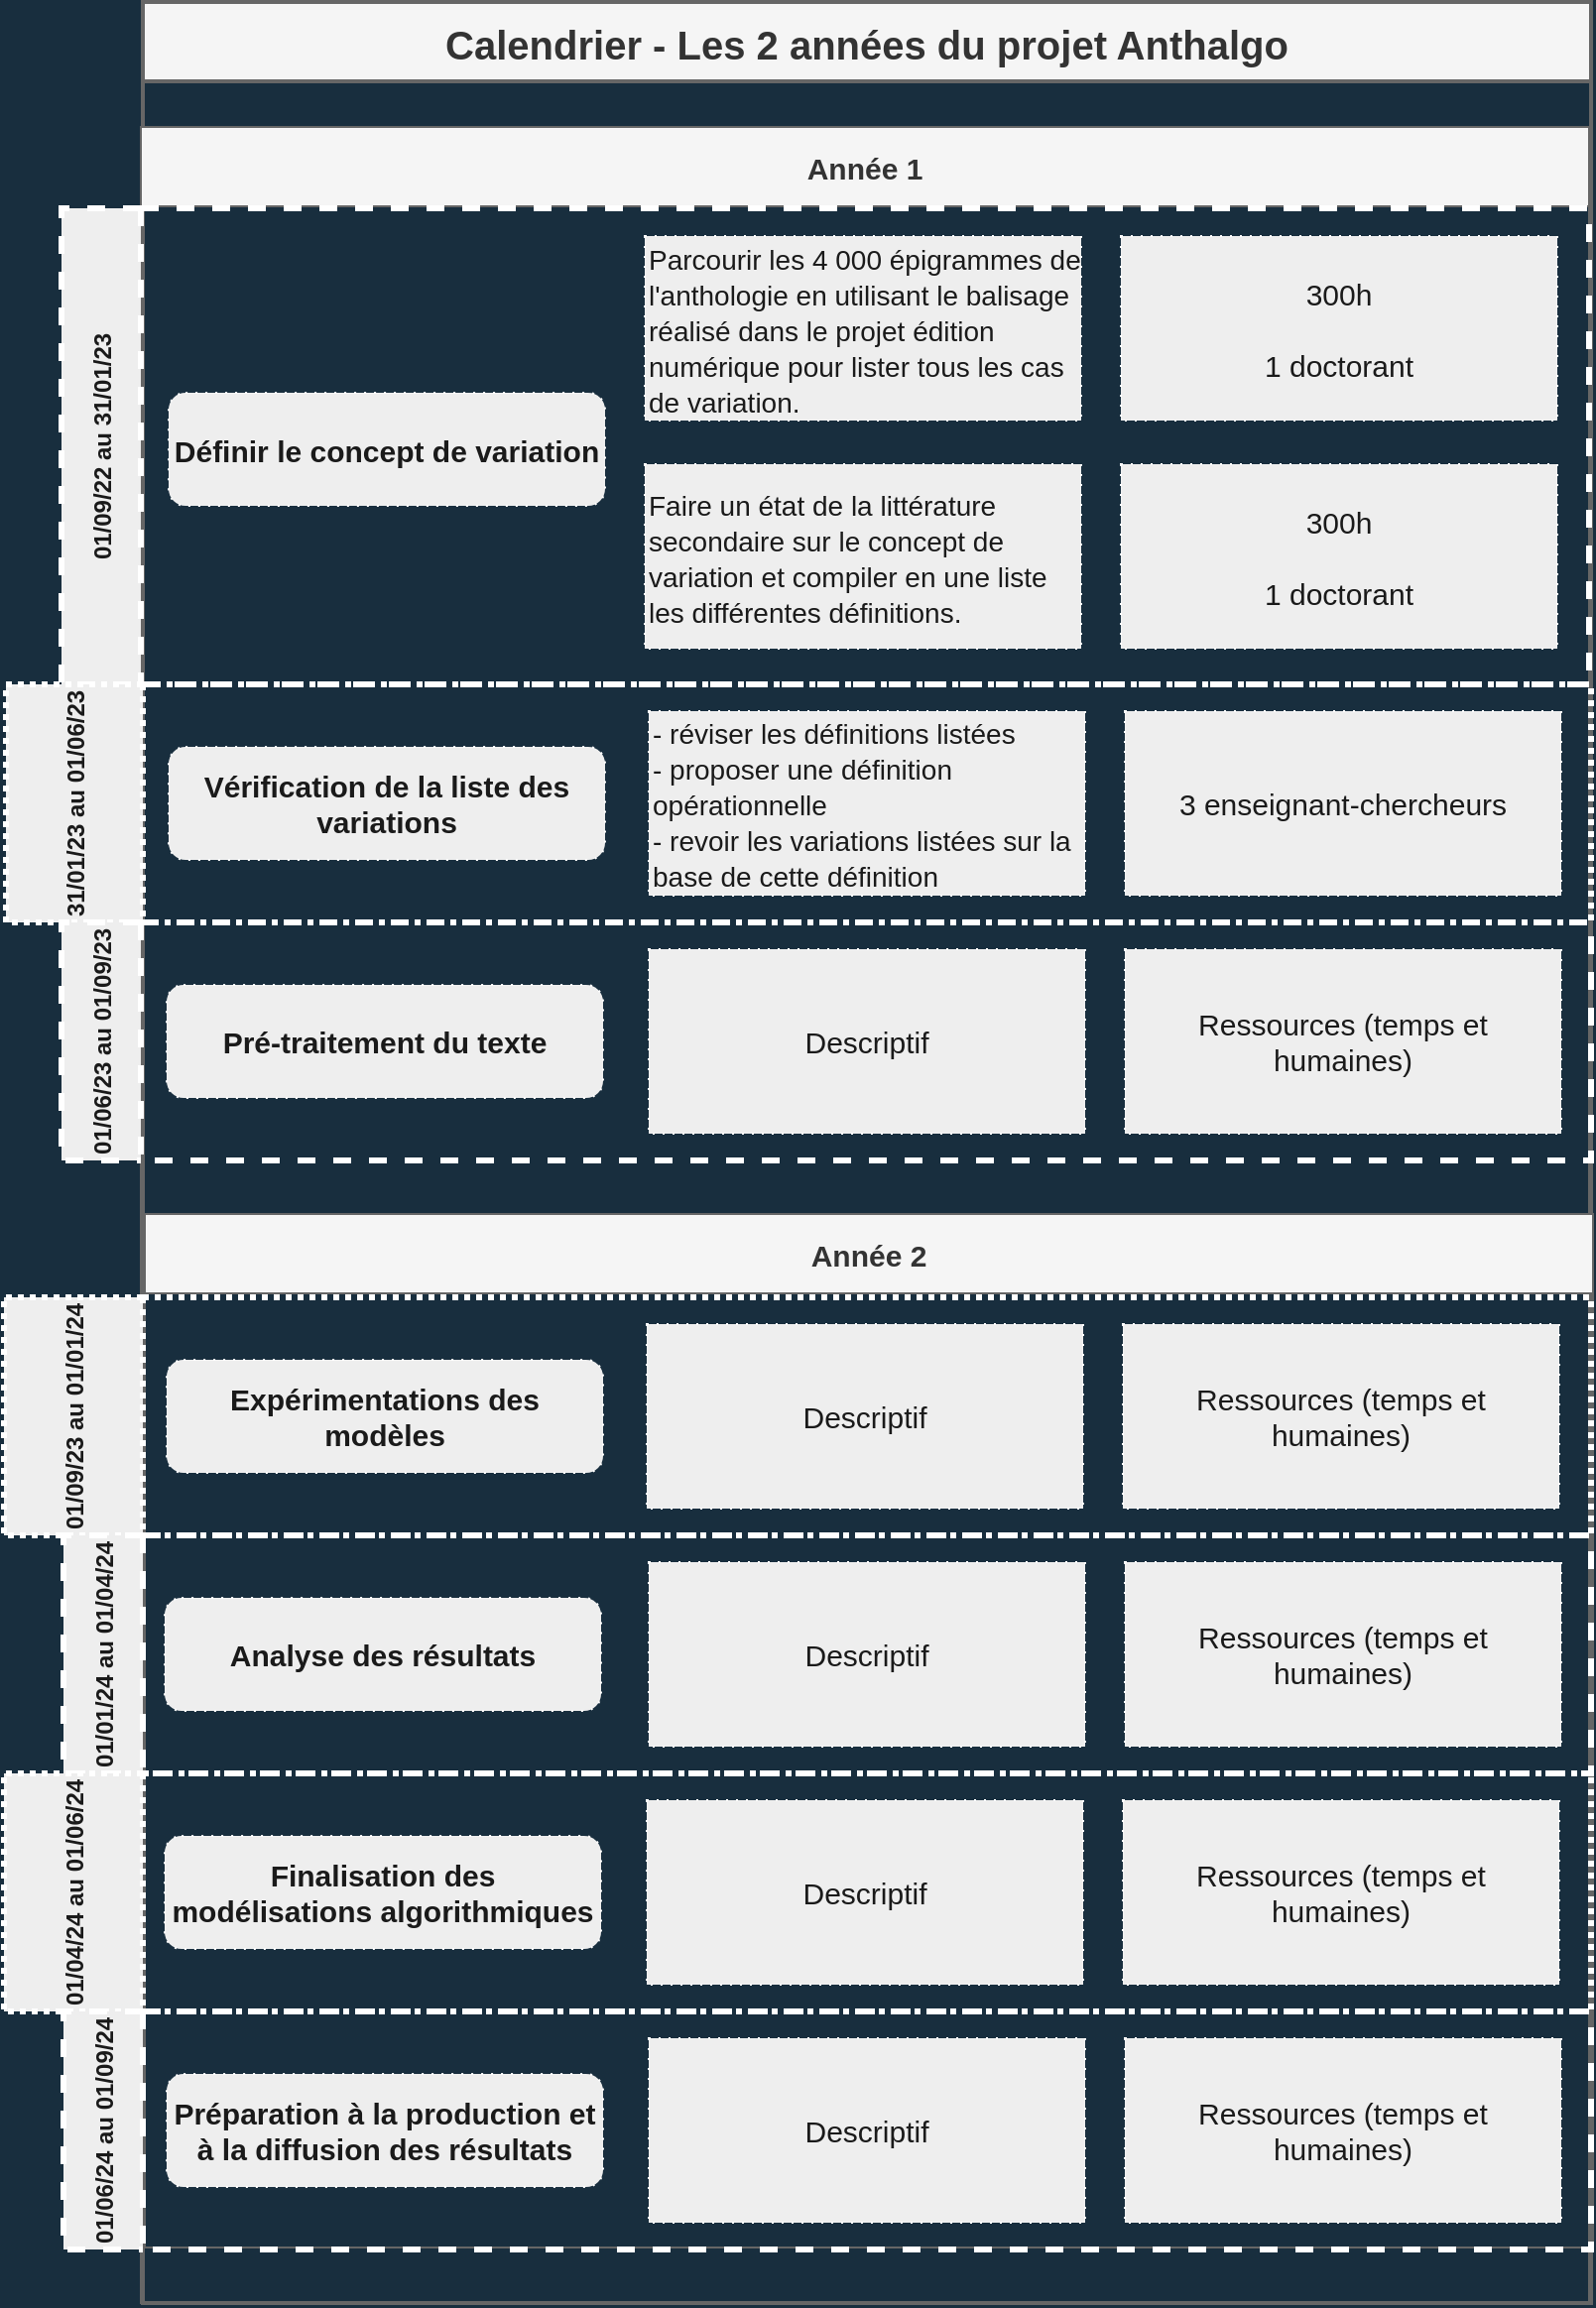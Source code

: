 <mxfile version="16.2.7" type="github">
  <diagram id="nSknkcODzsTG4G_3UIwG" name="Page-1">
    <mxGraphModel dx="1350" dy="793" grid="1" gridSize="10" guides="1" tooltips="1" connect="1" arrows="1" fold="1" page="1" pageScale="1" pageWidth="827" pageHeight="1169" background="#182E3E" math="0" shadow="0">
      <root>
        <mxCell id="0" />
        <mxCell id="1" parent="0" />
        <mxCell id="KtcMa4PKy6_l-OY6IkqE-1" value="Calendrier - Les 2 années du projet Anthalgo" style="swimlane;startSize=40;fillColor=#f5f5f5;strokeColor=#666666;fontSize=20;strokeWidth=2;fontColor=#333333;" vertex="1" parent="1">
          <mxGeometry x="80" y="1" width="730" height="1160" as="geometry" />
        </mxCell>
        <mxCell id="KtcMa4PKy6_l-OY6IkqE-2" value="Année 1" style="swimlane;startSize=40;fillColor=#f5f5f5;strokeColor=#666666;fontSize=15;fontColor=#333333;" vertex="1" parent="KtcMa4PKy6_l-OY6IkqE-1">
          <mxGeometry x="-1" y="63" width="730" height="1097" as="geometry" />
        </mxCell>
        <mxCell id="KtcMa4PKy6_l-OY6IkqE-3" value="01/09/22 au 31/01/23" style="swimlane;horizontal=0;dashed=1;startSize=40;fontSize=12;strokeWidth=3;strokeColor=#FFFFFF;fontColor=#1A1A1A;fillColor=#EEEEEE;" vertex="1" parent="KtcMa4PKy6_l-OY6IkqE-2">
          <mxGeometry x="-40" y="41" width="770" height="240" as="geometry" />
        </mxCell>
        <mxCell id="KtcMa4PKy6_l-OY6IkqE-4" value="" style="edgeStyle=orthogonalEdgeStyle;rounded=0;orthogonalLoop=1;jettySize=auto;html=1;fontFamily=Garamond;fontSize=17;fontColor=#FFFFFF;endSize=6;strokeColor=#FFFFFF;strokeWidth=3;startArrow=none;labelBackgroundColor=#182E3E;" edge="1" parent="KtcMa4PKy6_l-OY6IkqE-3">
          <mxGeometry relative="1" as="geometry">
            <mxPoint x="380" y="139" as="sourcePoint" />
            <mxPoint x="380" y="139" as="targetPoint" />
          </mxGeometry>
        </mxCell>
        <mxCell id="KtcMa4PKy6_l-OY6IkqE-5" value="&lt;p&gt;&lt;b&gt;Définir le concept de variation&lt;/b&gt;&lt;/p&gt;" style="rounded=1;whiteSpace=wrap;html=1;dashed=1;fontSize=15;fillColor=#EEEEEE;strokeColor=#FFFFFF;dashPattern=1 4;align=center;sketch=0;fontColor=#1A1A1A;" vertex="1" parent="KtcMa4PKy6_l-OY6IkqE-3">
          <mxGeometry x="54" y="93" width="220" height="57" as="geometry" />
        </mxCell>
        <mxCell id="KtcMa4PKy6_l-OY6IkqE-6" value="&lt;div align=&quot;left&quot;&gt;&lt;font style=&quot;font-size: 14px&quot;&gt;Parcourir les 4 000 épigrammes de l&#39;anthologie en utilisant le balisage réalisé dans le projet édition numérique pour lister tous les cas de variation.&lt;/font&gt;&lt;/div&gt;" style="rounded=0;whiteSpace=wrap;html=1;dashed=1;fontSize=15;fillColor=#EEEEEE;strokeColor=#FFFFFF;dashPattern=1 4;align=left;sketch=0;fontColor=#1A1A1A;" vertex="1" parent="KtcMa4PKy6_l-OY6IkqE-3">
          <mxGeometry x="294" y="14" width="220" height="93" as="geometry" />
        </mxCell>
        <mxCell id="KtcMa4PKy6_l-OY6IkqE-7" value="&lt;div&gt;300h&lt;/div&gt;&lt;div&gt;&lt;br&gt;&lt;/div&gt;&lt;div&gt;1 doctorant&lt;br&gt;&lt;/div&gt;" style="rounded=0;whiteSpace=wrap;html=1;dashed=1;fontSize=15;fillColor=#EEEEEE;strokeColor=#FFFFFF;dashPattern=1 4;align=center;sketch=0;fontColor=#1A1A1A;" vertex="1" parent="KtcMa4PKy6_l-OY6IkqE-3">
          <mxGeometry x="534" y="14" width="220" height="93" as="geometry" />
        </mxCell>
        <mxCell id="KtcMa4PKy6_l-OY6IkqE-8" value="&lt;div align=&quot;left&quot;&gt;&lt;font style=&quot;font-size: 14px&quot;&gt;Faire un état de la littérature secondaire sur le concept de variation et compiler en une liste les différentes définitions.&lt;/font&gt;&lt;/div&gt;" style="rounded=0;whiteSpace=wrap;html=1;dashed=1;fontSize=15;fillColor=#EEEEEE;strokeColor=#FFFFFF;dashPattern=1 4;align=left;sketch=0;fontColor=#1A1A1A;" vertex="1" parent="KtcMa4PKy6_l-OY6IkqE-3">
          <mxGeometry x="294" y="129" width="220" height="93" as="geometry" />
        </mxCell>
        <mxCell id="KtcMa4PKy6_l-OY6IkqE-9" value="&lt;div&gt;300h&lt;/div&gt;&lt;div&gt;&lt;br&gt;&lt;/div&gt;&lt;div&gt;1 doctorant&lt;br&gt;&lt;/div&gt;" style="rounded=0;whiteSpace=wrap;html=1;dashed=1;fontSize=15;fillColor=#EEEEEE;strokeColor=#FFFFFF;dashPattern=1 4;align=center;sketch=0;fontColor=#1A1A1A;" vertex="1" parent="KtcMa4PKy6_l-OY6IkqE-3">
          <mxGeometry x="534" y="129" width="220" height="93" as="geometry" />
        </mxCell>
        <mxCell id="KtcMa4PKy6_l-OY6IkqE-10" value="Année 2" style="swimlane;startSize=40;fillColor=#f5f5f5;strokeColor=#666666;fontSize=15;rounded=0;sketch=0;fontColor=#333333;" vertex="1" parent="KtcMa4PKy6_l-OY6IkqE-2">
          <mxGeometry x="2" y="548" width="730" height="521" as="geometry">
            <mxRectangle y="519" width="90" height="40" as="alternateBounds" />
          </mxGeometry>
        </mxCell>
        <mxCell id="KtcMa4PKy6_l-OY6IkqE-11" value="31/01/23 au 01/06/23" style="swimlane;horizontal=0;startSize=69;fontSize=12;strokeWidth=3;strokeColor=#FFFFFF;fontColor=#1A1A1A;dashed=1;dashPattern=1 1;fillColor=#EEEEEE;" vertex="1" parent="1">
          <mxGeometry x="11" y="345" width="799" height="120" as="geometry" />
        </mxCell>
        <mxCell id="KtcMa4PKy6_l-OY6IkqE-12" value="" style="edgeStyle=orthogonalEdgeStyle;rounded=0;orthogonalLoop=1;jettySize=auto;html=1;fontFamily=Garamond;fontSize=17;fontColor=#FFFFFF;endSize=6;strokeColor=#FFFFFF;strokeWidth=3;startArrow=none;labelBackgroundColor=#182E3E;" edge="1" parent="KtcMa4PKy6_l-OY6IkqE-11">
          <mxGeometry relative="1" as="geometry">
            <mxPoint x="380" y="139" as="sourcePoint" />
            <mxPoint x="380" y="139" as="targetPoint" />
          </mxGeometry>
        </mxCell>
        <mxCell id="KtcMa4PKy6_l-OY6IkqE-13" value="&lt;div align=&quot;left&quot;&gt;&lt;font style=&quot;font-size: 14px&quot;&gt;- réviser les définitions listées&lt;/font&gt;&lt;br&gt;&lt;font style=&quot;font-size: 14px&quot;&gt;- proposer une définition opérationnelle &lt;/font&gt;&lt;br&gt;&lt;font style=&quot;font-size: 14px&quot;&gt;- revoir les variations listées sur la base de cette définition&lt;/font&gt;&lt;/div&gt;" style="rounded=0;whiteSpace=wrap;html=1;dashed=1;fontSize=15;fillColor=#EEEEEE;strokeColor=#FFFFFF;dashPattern=1 4;align=left;sketch=0;fontColor=#1A1A1A;" vertex="1" parent="KtcMa4PKy6_l-OY6IkqE-11">
          <mxGeometry x="324" y="13.5" width="220" height="93" as="geometry" />
        </mxCell>
        <mxCell id="KtcMa4PKy6_l-OY6IkqE-14" value="3 enseignant-chercheurs" style="rounded=0;whiteSpace=wrap;html=1;dashed=1;fontSize=15;fillColor=#EEEEEE;strokeColor=#FFFFFF;dashPattern=1 4;align=center;sketch=0;fontColor=#1A1A1A;" vertex="1" parent="KtcMa4PKy6_l-OY6IkqE-11">
          <mxGeometry x="564" y="13.5" width="220" height="93" as="geometry" />
        </mxCell>
        <mxCell id="KtcMa4PKy6_l-OY6IkqE-15" value="&lt;b&gt;Vérification de la liste des variations&lt;/b&gt;" style="rounded=1;whiteSpace=wrap;html=1;dashed=1;fontSize=15;fillColor=#EEEEEE;strokeColor=#FFFFFF;dashPattern=1 4;align=center;sketch=0;fontColor=#1A1A1A;" vertex="1" parent="KtcMa4PKy6_l-OY6IkqE-11">
          <mxGeometry x="82" y="31.5" width="220" height="57" as="geometry" />
        </mxCell>
        <mxCell id="KtcMa4PKy6_l-OY6IkqE-16" value="01/06/23 au 01/09/23" style="swimlane;horizontal=0;dashed=1;startSize=40;fontSize=12;strokeWidth=3;strokeColor=#FFFFFF;fontColor=#1A1A1A;fillColor=#EEEEEE;" vertex="1" parent="1">
          <mxGeometry x="39" y="465" width="771" height="120" as="geometry" />
        </mxCell>
        <mxCell id="KtcMa4PKy6_l-OY6IkqE-17" value="" style="edgeStyle=orthogonalEdgeStyle;rounded=0;orthogonalLoop=1;jettySize=auto;html=1;fontFamily=Garamond;fontSize=17;fontColor=#FFFFFF;endSize=6;strokeColor=#FFFFFF;strokeWidth=3;startArrow=none;labelBackgroundColor=#182E3E;" edge="1" parent="KtcMa4PKy6_l-OY6IkqE-16">
          <mxGeometry relative="1" as="geometry">
            <mxPoint x="380" y="193" as="sourcePoint" />
            <mxPoint x="380" y="193" as="targetPoint" />
          </mxGeometry>
        </mxCell>
        <mxCell id="KtcMa4PKy6_l-OY6IkqE-18" value="Descriptif" style="rounded=0;whiteSpace=wrap;html=1;dashed=1;fontSize=15;fillColor=#EEEEEE;strokeColor=#FFFFFF;dashPattern=1 4;align=center;sketch=0;fontColor=#1A1A1A;" vertex="1" parent="KtcMa4PKy6_l-OY6IkqE-16">
          <mxGeometry x="296" y="13.5" width="220" height="93" as="geometry" />
        </mxCell>
        <mxCell id="KtcMa4PKy6_l-OY6IkqE-19" value="Ressources (temps et humaines)" style="rounded=0;whiteSpace=wrap;html=1;dashed=1;fontSize=15;fillColor=#EEEEEE;strokeColor=#FFFFFF;dashPattern=1 4;align=center;sketch=0;fontColor=#1A1A1A;" vertex="1" parent="KtcMa4PKy6_l-OY6IkqE-16">
          <mxGeometry x="536" y="13.5" width="220" height="93" as="geometry" />
        </mxCell>
        <mxCell id="KtcMa4PKy6_l-OY6IkqE-20" value="&lt;b&gt;Pré-traitement du texte&lt;/b&gt;" style="rounded=1;whiteSpace=wrap;html=1;dashed=1;fontSize=15;fillColor=#EEEEEE;strokeColor=#FFFFFF;dashPattern=1 4;align=center;sketch=0;fontColor=#1A1A1A;" vertex="1" parent="KtcMa4PKy6_l-OY6IkqE-16">
          <mxGeometry x="53" y="31.5" width="220" height="57" as="geometry" />
        </mxCell>
        <mxCell id="KtcMa4PKy6_l-OY6IkqE-21" value="01/09/23 au 01/01/24" style="swimlane;horizontal=0;dashed=1;startSize=70;fontSize=12;strokeWidth=3;strokeColor=#FFFFFF;fontColor=#1A1A1A;dashPattern=1 1;fillColor=#EEEEEE;" vertex="1" parent="1">
          <mxGeometry x="10" y="654" width="800" height="120" as="geometry">
            <mxRectangle x="10" y="600" width="30" height="140" as="alternateBounds" />
          </mxGeometry>
        </mxCell>
        <mxCell id="KtcMa4PKy6_l-OY6IkqE-22" value="" style="edgeStyle=orthogonalEdgeStyle;rounded=0;orthogonalLoop=1;jettySize=auto;html=1;fontFamily=Garamond;fontSize=17;fontColor=#FFFFFF;endSize=6;strokeColor=#FFFFFF;strokeWidth=3;startArrow=none;labelBackgroundColor=#182E3E;" edge="1" parent="KtcMa4PKy6_l-OY6IkqE-21">
          <mxGeometry relative="1" as="geometry">
            <mxPoint x="380" y="139" as="sourcePoint" />
            <mxPoint x="380" y="139" as="targetPoint" />
          </mxGeometry>
        </mxCell>
        <mxCell id="KtcMa4PKy6_l-OY6IkqE-23" value="Descriptif" style="rounded=0;whiteSpace=wrap;html=1;dashed=1;fontSize=15;fillColor=#EEEEEE;strokeColor=#FFFFFF;dashPattern=1 4;align=center;sketch=0;fontColor=#1A1A1A;" vertex="1" parent="KtcMa4PKy6_l-OY6IkqE-21">
          <mxGeometry x="324" y="13.5" width="220" height="93" as="geometry" />
        </mxCell>
        <mxCell id="KtcMa4PKy6_l-OY6IkqE-24" value="Ressources (temps et humaines)" style="rounded=0;whiteSpace=wrap;html=1;dashed=1;fontSize=15;fillColor=#EEEEEE;strokeColor=#FFFFFF;dashPattern=1 4;align=center;sketch=0;fontColor=#1A1A1A;" vertex="1" parent="KtcMa4PKy6_l-OY6IkqE-21">
          <mxGeometry x="564" y="13.5" width="220" height="93" as="geometry" />
        </mxCell>
        <mxCell id="KtcMa4PKy6_l-OY6IkqE-25" value="&lt;b&gt;Expérimentations des modèles&lt;/b&gt;" style="rounded=1;whiteSpace=wrap;html=1;dashed=1;fontSize=15;fillColor=#EEEEEE;strokeColor=#FFFFFF;dashPattern=1 4;align=center;sketch=0;fontColor=#1A1A1A;" vertex="1" parent="KtcMa4PKy6_l-OY6IkqE-21">
          <mxGeometry x="82" y="31.5" width="220" height="57" as="geometry" />
        </mxCell>
        <mxCell id="KtcMa4PKy6_l-OY6IkqE-26" value="01/01/24 au 01/04/24" style="swimlane;horizontal=0;dashed=1;startSize=40;fontSize=12;strokeWidth=3;strokeColor=#FFFFFF;fontColor=#1A1A1A;fillColor=#EEEEEE;" vertex="1" parent="1">
          <mxGeometry x="40" y="774" width="770" height="120" as="geometry" />
        </mxCell>
        <mxCell id="KtcMa4PKy6_l-OY6IkqE-27" value="" style="edgeStyle=orthogonalEdgeStyle;rounded=0;orthogonalLoop=1;jettySize=auto;html=1;fontFamily=Garamond;fontSize=17;fontColor=#FFFFFF;endSize=6;strokeColor=#FFFFFF;strokeWidth=3;startArrow=none;labelBackgroundColor=#182E3E;" edge="1" parent="KtcMa4PKy6_l-OY6IkqE-26">
          <mxGeometry relative="1" as="geometry">
            <mxPoint x="380" y="139" as="sourcePoint" />
            <mxPoint x="380" y="139" as="targetPoint" />
          </mxGeometry>
        </mxCell>
        <mxCell id="KtcMa4PKy6_l-OY6IkqE-28" value="Descriptif" style="rounded=0;whiteSpace=wrap;html=1;dashed=1;fontSize=15;fillColor=#EEEEEE;strokeColor=#FFFFFF;dashPattern=1 4;align=center;sketch=0;fontColor=#1A1A1A;" vertex="1" parent="KtcMa4PKy6_l-OY6IkqE-26">
          <mxGeometry x="295" y="13.5" width="220" height="93" as="geometry" />
        </mxCell>
        <mxCell id="KtcMa4PKy6_l-OY6IkqE-29" value="Ressources (temps et humaines)" style="rounded=0;whiteSpace=wrap;html=1;dashed=1;fontSize=15;fillColor=#EEEEEE;strokeColor=#FFFFFF;dashPattern=1 4;align=center;sketch=0;fontColor=#1A1A1A;" vertex="1" parent="KtcMa4PKy6_l-OY6IkqE-26">
          <mxGeometry x="535" y="13.5" width="220" height="93" as="geometry" />
        </mxCell>
        <mxCell id="KtcMa4PKy6_l-OY6IkqE-30" value="&lt;b&gt;Analyse des résultats&lt;/b&gt;" style="rounded=1;whiteSpace=wrap;html=1;dashed=1;fontSize=15;fillColor=#EEEEEE;strokeColor=#FFFFFF;dashPattern=1 4;align=center;sketch=0;fontColor=#1A1A1A;" vertex="1" parent="KtcMa4PKy6_l-OY6IkqE-26">
          <mxGeometry x="51" y="31.5" width="220" height="57" as="geometry" />
        </mxCell>
        <mxCell id="KtcMa4PKy6_l-OY6IkqE-31" value="01/04/24 au 01/06/24" style="swimlane;horizontal=0;dashed=1;startSize=70;fontSize=12;strokeWidth=3;strokeColor=#FFFFFF;fontColor=#1A1A1A;dashPattern=1 1;fillColor=#EEEEEE;" vertex="1" parent="1">
          <mxGeometry x="10" y="894" width="800" height="120" as="geometry" />
        </mxCell>
        <mxCell id="KtcMa4PKy6_l-OY6IkqE-32" value="" style="edgeStyle=orthogonalEdgeStyle;rounded=0;orthogonalLoop=1;jettySize=auto;html=1;fontFamily=Garamond;fontSize=17;fontColor=#FFFFFF;endSize=6;strokeColor=#FFFFFF;strokeWidth=3;startArrow=none;labelBackgroundColor=#182E3E;" edge="1" parent="KtcMa4PKy6_l-OY6IkqE-31">
          <mxGeometry relative="1" as="geometry">
            <mxPoint x="380" y="139" as="sourcePoint" />
            <mxPoint x="380" y="139" as="targetPoint" />
          </mxGeometry>
        </mxCell>
        <mxCell id="KtcMa4PKy6_l-OY6IkqE-33" value="Descriptif" style="rounded=0;whiteSpace=wrap;html=1;dashed=1;fontSize=15;fillColor=#EEEEEE;strokeColor=#FFFFFF;dashPattern=1 4;align=center;sketch=0;fontColor=#1A1A1A;" vertex="1" parent="KtcMa4PKy6_l-OY6IkqE-31">
          <mxGeometry x="324" y="13.5" width="220" height="93" as="geometry" />
        </mxCell>
        <mxCell id="KtcMa4PKy6_l-OY6IkqE-34" value="Ressources (temps et humaines)" style="rounded=0;whiteSpace=wrap;html=1;dashed=1;fontSize=15;fillColor=#EEEEEE;strokeColor=#FFFFFF;dashPattern=1 4;align=center;sketch=0;fontColor=#1A1A1A;" vertex="1" parent="KtcMa4PKy6_l-OY6IkqE-31">
          <mxGeometry x="564" y="13.5" width="220" height="93" as="geometry" />
        </mxCell>
        <mxCell id="KtcMa4PKy6_l-OY6IkqE-35" value="&lt;b&gt;Finalisation des modélisations algorithmiques&lt;/b&gt;" style="rounded=1;whiteSpace=wrap;html=1;dashed=1;fontSize=15;fillColor=#EEEEEE;strokeColor=#FFFFFF;dashPattern=1 4;align=center;sketch=0;fontColor=#1A1A1A;" vertex="1" parent="KtcMa4PKy6_l-OY6IkqE-31">
          <mxGeometry x="81" y="31.5" width="220" height="57" as="geometry" />
        </mxCell>
        <mxCell id="KtcMa4PKy6_l-OY6IkqE-36" value="01/06/24 au 01/09/24" style="swimlane;horizontal=0;dashed=1;startSize=40;fontSize=12;strokeWidth=3;strokeColor=#FFFFFF;fontColor=#1A1A1A;fillColor=#EEEEEE;" vertex="1" parent="1">
          <mxGeometry x="40" y="1014" width="770" height="120" as="geometry" />
        </mxCell>
        <mxCell id="KtcMa4PKy6_l-OY6IkqE-37" value="" style="edgeStyle=orthogonalEdgeStyle;rounded=0;orthogonalLoop=1;jettySize=auto;html=1;fontFamily=Garamond;fontSize=17;fontColor=#FFFFFF;endSize=6;strokeColor=#FFFFFF;strokeWidth=3;startArrow=none;labelBackgroundColor=#182E3E;" edge="1" parent="KtcMa4PKy6_l-OY6IkqE-36">
          <mxGeometry relative="1" as="geometry">
            <mxPoint x="380" y="139" as="sourcePoint" />
            <mxPoint x="380" y="139" as="targetPoint" />
          </mxGeometry>
        </mxCell>
        <mxCell id="KtcMa4PKy6_l-OY6IkqE-38" value="Descriptif" style="rounded=0;whiteSpace=wrap;html=1;dashed=1;fontSize=15;fillColor=#EEEEEE;strokeColor=#FFFFFF;dashPattern=1 4;align=center;sketch=0;fontColor=#1A1A1A;" vertex="1" parent="KtcMa4PKy6_l-OY6IkqE-36">
          <mxGeometry x="295" y="13.5" width="220" height="93" as="geometry" />
        </mxCell>
        <mxCell id="KtcMa4PKy6_l-OY6IkqE-39" value="Ressources (temps et humaines)" style="rounded=0;whiteSpace=wrap;html=1;dashed=1;fontSize=15;fillColor=#EEEEEE;strokeColor=#FFFFFF;dashPattern=1 4;align=center;sketch=0;fontColor=#1A1A1A;" vertex="1" parent="KtcMa4PKy6_l-OY6IkqE-36">
          <mxGeometry x="535" y="13.5" width="220" height="93" as="geometry" />
        </mxCell>
        <mxCell id="KtcMa4PKy6_l-OY6IkqE-40" value="&lt;b&gt;Préparation à la production et à la diffusion des résultats&lt;/b&gt;" style="rounded=1;whiteSpace=wrap;html=1;dashed=1;fontSize=15;fillColor=#EEEEEE;strokeColor=#FFFFFF;dashPattern=1 4;align=center;sketch=0;fontColor=#1A1A1A;" vertex="1" parent="KtcMa4PKy6_l-OY6IkqE-36">
          <mxGeometry x="52" y="31.5" width="220" height="57" as="geometry" />
        </mxCell>
      </root>
    </mxGraphModel>
  </diagram>
</mxfile>
